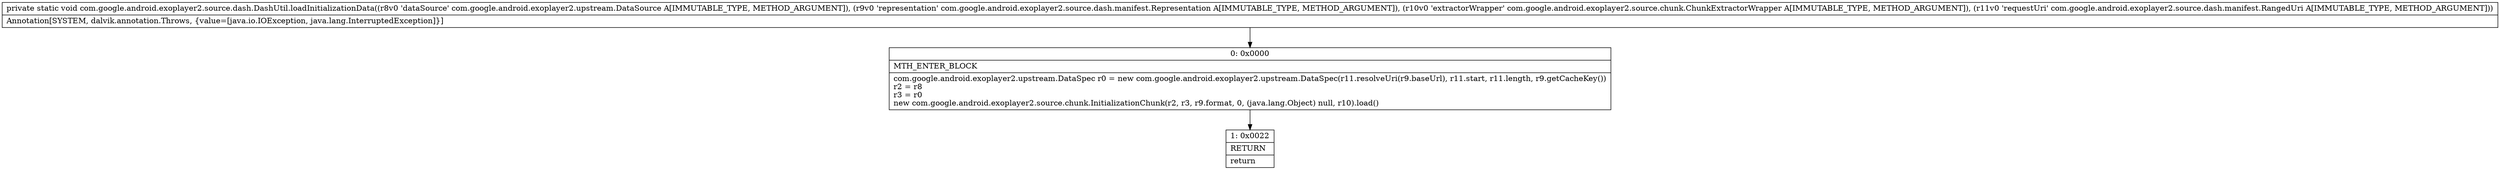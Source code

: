 digraph "CFG forcom.google.android.exoplayer2.source.dash.DashUtil.loadInitializationData(Lcom\/google\/android\/exoplayer2\/upstream\/DataSource;Lcom\/google\/android\/exoplayer2\/source\/dash\/manifest\/Representation;Lcom\/google\/android\/exoplayer2\/source\/chunk\/ChunkExtractorWrapper;Lcom\/google\/android\/exoplayer2\/source\/dash\/manifest\/RangedUri;)V" {
Node_0 [shape=record,label="{0\:\ 0x0000|MTH_ENTER_BLOCK\l|com.google.android.exoplayer2.upstream.DataSpec r0 = new com.google.android.exoplayer2.upstream.DataSpec(r11.resolveUri(r9.baseUrl), r11.start, r11.length, r9.getCacheKey())\lr2 = r8\lr3 = r0\lnew com.google.android.exoplayer2.source.chunk.InitializationChunk(r2, r3, r9.format, 0, (java.lang.Object) null, r10).load()\l}"];
Node_1 [shape=record,label="{1\:\ 0x0022|RETURN\l|return\l}"];
MethodNode[shape=record,label="{private static void com.google.android.exoplayer2.source.dash.DashUtil.loadInitializationData((r8v0 'dataSource' com.google.android.exoplayer2.upstream.DataSource A[IMMUTABLE_TYPE, METHOD_ARGUMENT]), (r9v0 'representation' com.google.android.exoplayer2.source.dash.manifest.Representation A[IMMUTABLE_TYPE, METHOD_ARGUMENT]), (r10v0 'extractorWrapper' com.google.android.exoplayer2.source.chunk.ChunkExtractorWrapper A[IMMUTABLE_TYPE, METHOD_ARGUMENT]), (r11v0 'requestUri' com.google.android.exoplayer2.source.dash.manifest.RangedUri A[IMMUTABLE_TYPE, METHOD_ARGUMENT]))  | Annotation[SYSTEM, dalvik.annotation.Throws, \{value=[java.io.IOException, java.lang.InterruptedException]\}]\l}"];
MethodNode -> Node_0;
Node_0 -> Node_1;
}

